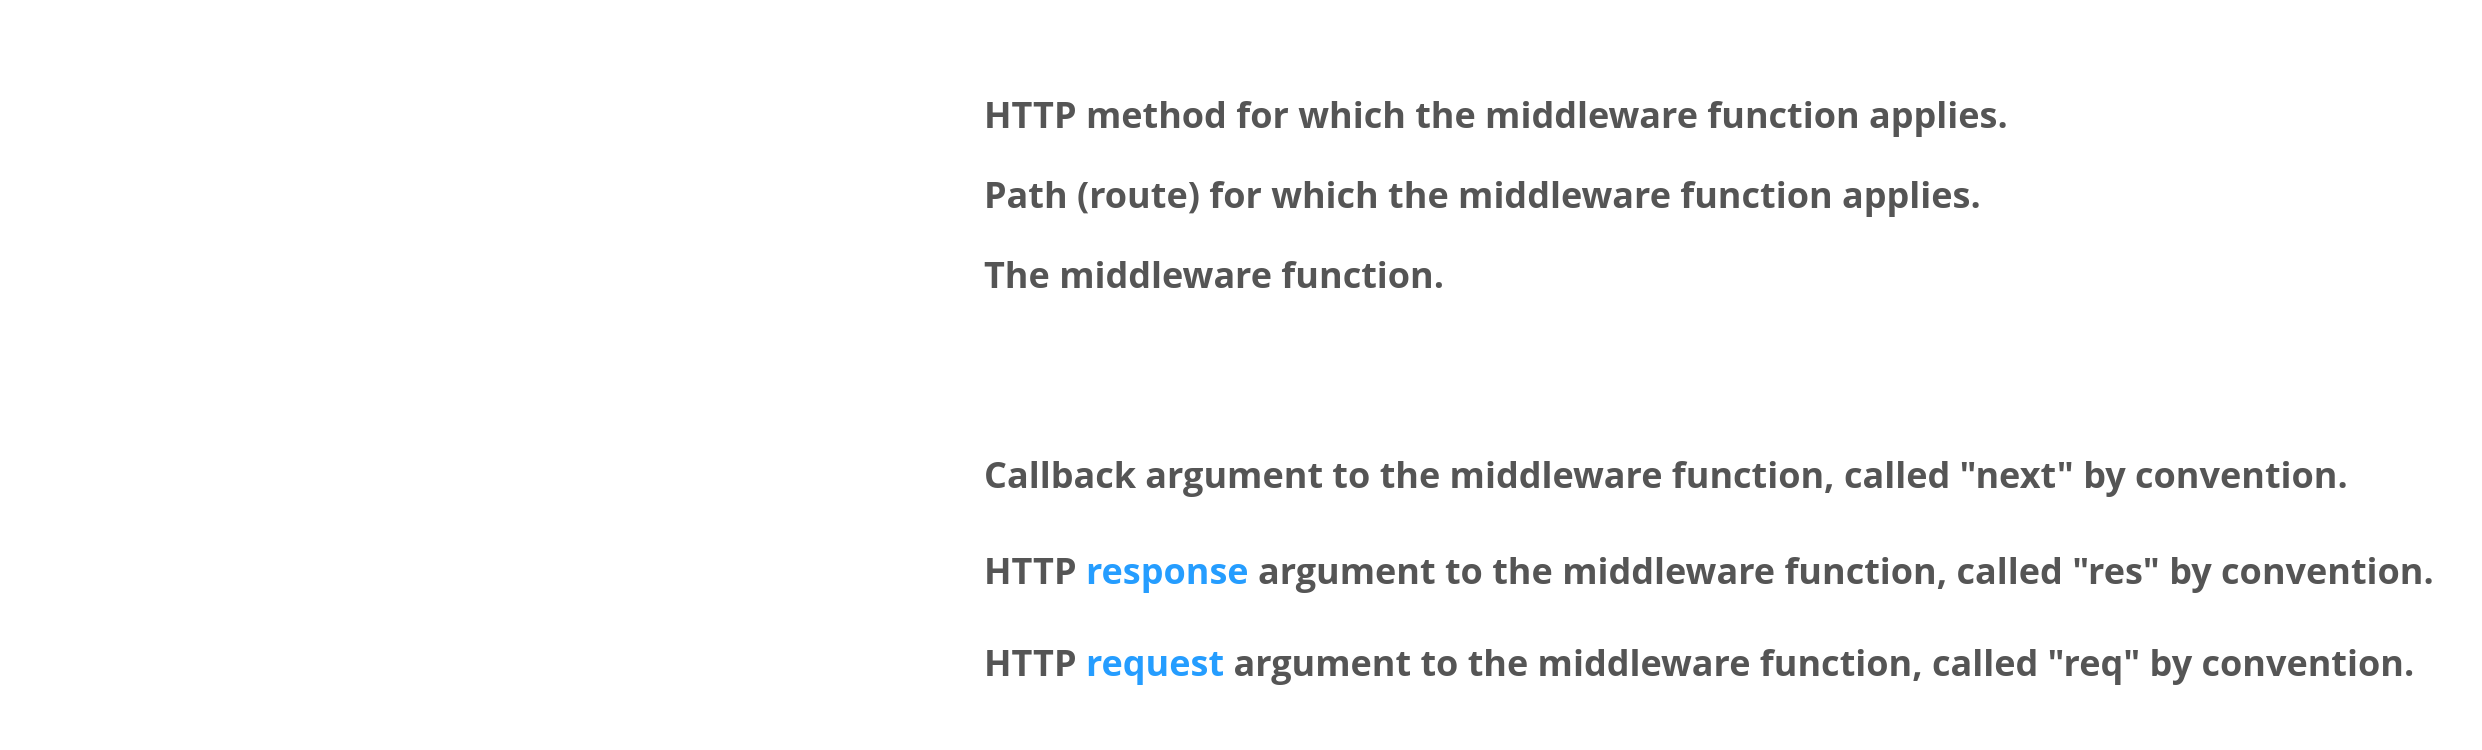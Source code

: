 <mxfile version="21.2.1" type="device">
  <diagram name="第 1 页" id="tqHv6gNXIxX08ADT5tFh">
    <mxGraphModel dx="898" dy="579" grid="1" gridSize="10" guides="1" tooltips="1" connect="1" arrows="1" fold="1" page="1" pageScale="1" pageWidth="827" pageHeight="1169" math="0" shadow="0">
      <root>
        <mxCell id="0" />
        <mxCell id="1" parent="0" />
        <mxCell id="K7LRxoUF5k7xOzgltXme-1" value="" style="shape=image;verticalLabelPosition=bottom;labelBackgroundColor=default;verticalAlign=top;aspect=fixed;imageAspect=0;image=https://www.expressjs.com.cn/images/express-mw.png;" vertex="1" parent="1">
          <mxGeometry x="80" y="280" width="479.22" height="360" as="geometry" />
        </mxCell>
        <mxCell id="K7LRxoUF5k7xOzgltXme-2" value="&lt;span style=&quot;color: rgb(85, 85, 85); font-family: &amp;quot;Open Sans&amp;quot;, sans-serif; font-style: normal; font-variant-ligatures: normal; font-variant-caps: normal; letter-spacing: normal; orphans: 2; text-align: start; text-indent: 0px; text-transform: none; widows: 2; word-spacing: 0px; -webkit-text-stroke-width: 0px; text-decoration-thickness: initial; text-decoration-style: initial; text-decoration-color: initial; float: none; display: inline !important;&quot;&gt;&lt;font style=&quot;font-size: 18px;&quot;&gt;&lt;b&gt;HTTP method for which the middleware function applies.&lt;/b&gt;&lt;/font&gt;&lt;/span&gt;" style="text;whiteSpace=wrap;html=1;" vertex="1" parent="1">
          <mxGeometry x="570" y="320" width="550" height="40" as="geometry" />
        </mxCell>
        <mxCell id="K7LRxoUF5k7xOzgltXme-3" value="&lt;span style=&quot;color: rgb(85, 85, 85); font-family: &amp;quot;Open Sans&amp;quot;, sans-serif; font-style: normal; font-variant-ligatures: normal; font-variant-caps: normal; letter-spacing: normal; orphans: 2; text-align: start; text-indent: 0px; text-transform: none; widows: 2; word-spacing: 0px; -webkit-text-stroke-width: 0px; text-decoration-thickness: initial; text-decoration-style: initial; text-decoration-color: initial; float: none; display: inline !important;&quot;&gt;&lt;font style=&quot;font-size: 18px;&quot;&gt;&lt;b&gt;Path (route) for which the middleware function applies.&lt;/b&gt;&lt;/font&gt;&lt;/span&gt;" style="text;whiteSpace=wrap;html=1;" vertex="1" parent="1">
          <mxGeometry x="570" y="360" width="580" height="40" as="geometry" />
        </mxCell>
        <mxCell id="K7LRxoUF5k7xOzgltXme-4" value="&lt;span style=&quot;color: rgb(85, 85, 85); font-family: &amp;quot;Open Sans&amp;quot;, sans-serif; font-style: normal; font-variant-ligatures: normal; font-variant-caps: normal; letter-spacing: normal; orphans: 2; text-align: start; text-indent: 0px; text-transform: none; widows: 2; word-spacing: 0px; -webkit-text-stroke-width: 0px; text-decoration-thickness: initial; text-decoration-style: initial; text-decoration-color: initial; float: none; display: inline !important;&quot;&gt;&lt;b style=&quot;&quot;&gt;&lt;font style=&quot;font-size: 18px;&quot;&gt;The middleware function.&lt;/font&gt;&lt;/b&gt;&lt;/span&gt;" style="text;whiteSpace=wrap;html=1;" vertex="1" parent="1">
          <mxGeometry x="570" y="400" width="320" height="40" as="geometry" />
        </mxCell>
        <mxCell id="K7LRxoUF5k7xOzgltXme-5" value="&lt;span style=&quot;color: rgb(85, 85, 85); font-family: &amp;quot;Open Sans&amp;quot;, sans-serif; font-style: normal; font-variant-ligatures: normal; font-variant-caps: normal; letter-spacing: normal; orphans: 2; text-align: start; text-indent: 0px; text-transform: none; widows: 2; word-spacing: 0px; -webkit-text-stroke-width: 0px; text-decoration-thickness: initial; text-decoration-style: initial; text-decoration-color: initial; float: none; display: inline !important;&quot;&gt;&lt;b style=&quot;&quot;&gt;&lt;font style=&quot;font-size: 18px;&quot;&gt;Callback argument to the middleware function, called &quot;next&quot; by convention.&lt;/font&gt;&lt;/b&gt;&lt;/span&gt;" style="text;whiteSpace=wrap;html=1;" vertex="1" parent="1">
          <mxGeometry x="570" y="500" width="720" height="40" as="geometry" />
        </mxCell>
        <mxCell id="K7LRxoUF5k7xOzgltXme-6" value="&lt;b style=&quot;font-size: 18px;&quot;&gt;&lt;span style=&quot;color: rgb(85, 85, 85); font-family: &amp;quot;Open Sans&amp;quot;, sans-serif; font-style: normal; font-variant-ligatures: normal; font-variant-caps: normal; letter-spacing: normal; orphans: 2; text-align: start; text-indent: 0px; text-transform: none; widows: 2; word-spacing: 0px; -webkit-text-stroke-width: 0px; text-decoration-thickness: initial; text-decoration-style: initial; text-decoration-color: initial; float: none; display: inline !important;&quot;&gt;HTTP&amp;nbsp;&lt;/span&gt;&lt;a style=&quot;box-sizing: border-box; -webkit-tap-highlight-color: rgba(0, 0, 0, 0); color: rgb(37, 157, 255); text-decoration: none; font-family: &amp;quot;Open Sans&amp;quot;, sans-serif; font-style: normal; font-variant-ligatures: normal; font-variant-caps: normal; letter-spacing: normal; orphans: 2; text-align: start; text-indent: 0px; text-transform: none; widows: 2; word-spacing: 0px; -webkit-text-stroke-width: 0px;&quot; href=&quot;https://www.expressjs.com.cn/en/4x/api.html#res&quot;&gt;response&lt;/a&gt;&lt;span style=&quot;color: rgb(85, 85, 85); font-family: &amp;quot;Open Sans&amp;quot;, sans-serif; font-style: normal; font-variant-ligatures: normal; font-variant-caps: normal; letter-spacing: normal; orphans: 2; text-align: start; text-indent: 0px; text-transform: none; widows: 2; word-spacing: 0px; -webkit-text-stroke-width: 0px; text-decoration-thickness: initial; text-decoration-style: initial; text-decoration-color: initial; float: none; display: inline !important;&quot;&gt;&amp;nbsp;argument to the middleware function, called &quot;res&quot; by convention.&lt;/span&gt;&lt;/b&gt;" style="text;whiteSpace=wrap;html=1;" vertex="1" parent="1">
          <mxGeometry x="570" y="548" width="740" height="60" as="geometry" />
        </mxCell>
        <mxCell id="K7LRxoUF5k7xOzgltXme-8" value="&lt;b style=&quot;font-size: 18px;&quot;&gt;&lt;span style=&quot;color: rgb(85, 85, 85); font-family: &amp;quot;Open Sans&amp;quot;, sans-serif; font-style: normal; font-variant-ligatures: normal; font-variant-caps: normal; letter-spacing: normal; orphans: 2; text-align: start; text-indent: 0px; text-transform: none; widows: 2; word-spacing: 0px; -webkit-text-stroke-width: 0px; text-decoration-thickness: initial; text-decoration-style: initial; text-decoration-color: initial; float: none; display: inline !important;&quot;&gt;HTTP&amp;nbsp;&lt;/span&gt;&lt;a style=&quot;box-sizing: border-box; -webkit-tap-highlight-color: rgba(0, 0, 0, 0); color: rgb(37, 157, 255); text-decoration: none; font-family: &amp;quot;Open Sans&amp;quot;, sans-serif; font-style: normal; font-variant-ligatures: normal; font-variant-caps: normal; letter-spacing: normal; orphans: 2; text-align: start; text-indent: 0px; text-transform: none; widows: 2; word-spacing: 0px; -webkit-text-stroke-width: 0px;&quot; href=&quot;https://www.expressjs.com.cn/en/4x/api.html#req&quot;&gt;request&lt;/a&gt;&lt;span style=&quot;color: rgb(85, 85, 85); font-family: &amp;quot;Open Sans&amp;quot;, sans-serif; font-style: normal; font-variant-ligatures: normal; font-variant-caps: normal; letter-spacing: normal; orphans: 2; text-align: start; text-indent: 0px; text-transform: none; widows: 2; word-spacing: 0px; -webkit-text-stroke-width: 0px; text-decoration-thickness: initial; text-decoration-style: initial; text-decoration-color: initial; float: none; display: inline !important;&quot;&gt;&amp;nbsp;argument to the middleware function, called &quot;req&quot; by convention.&lt;/span&gt;&lt;/b&gt;" style="text;whiteSpace=wrap;html=1;" vertex="1" parent="1">
          <mxGeometry x="570" y="594" width="750" height="60" as="geometry" />
        </mxCell>
      </root>
    </mxGraphModel>
  </diagram>
</mxfile>
